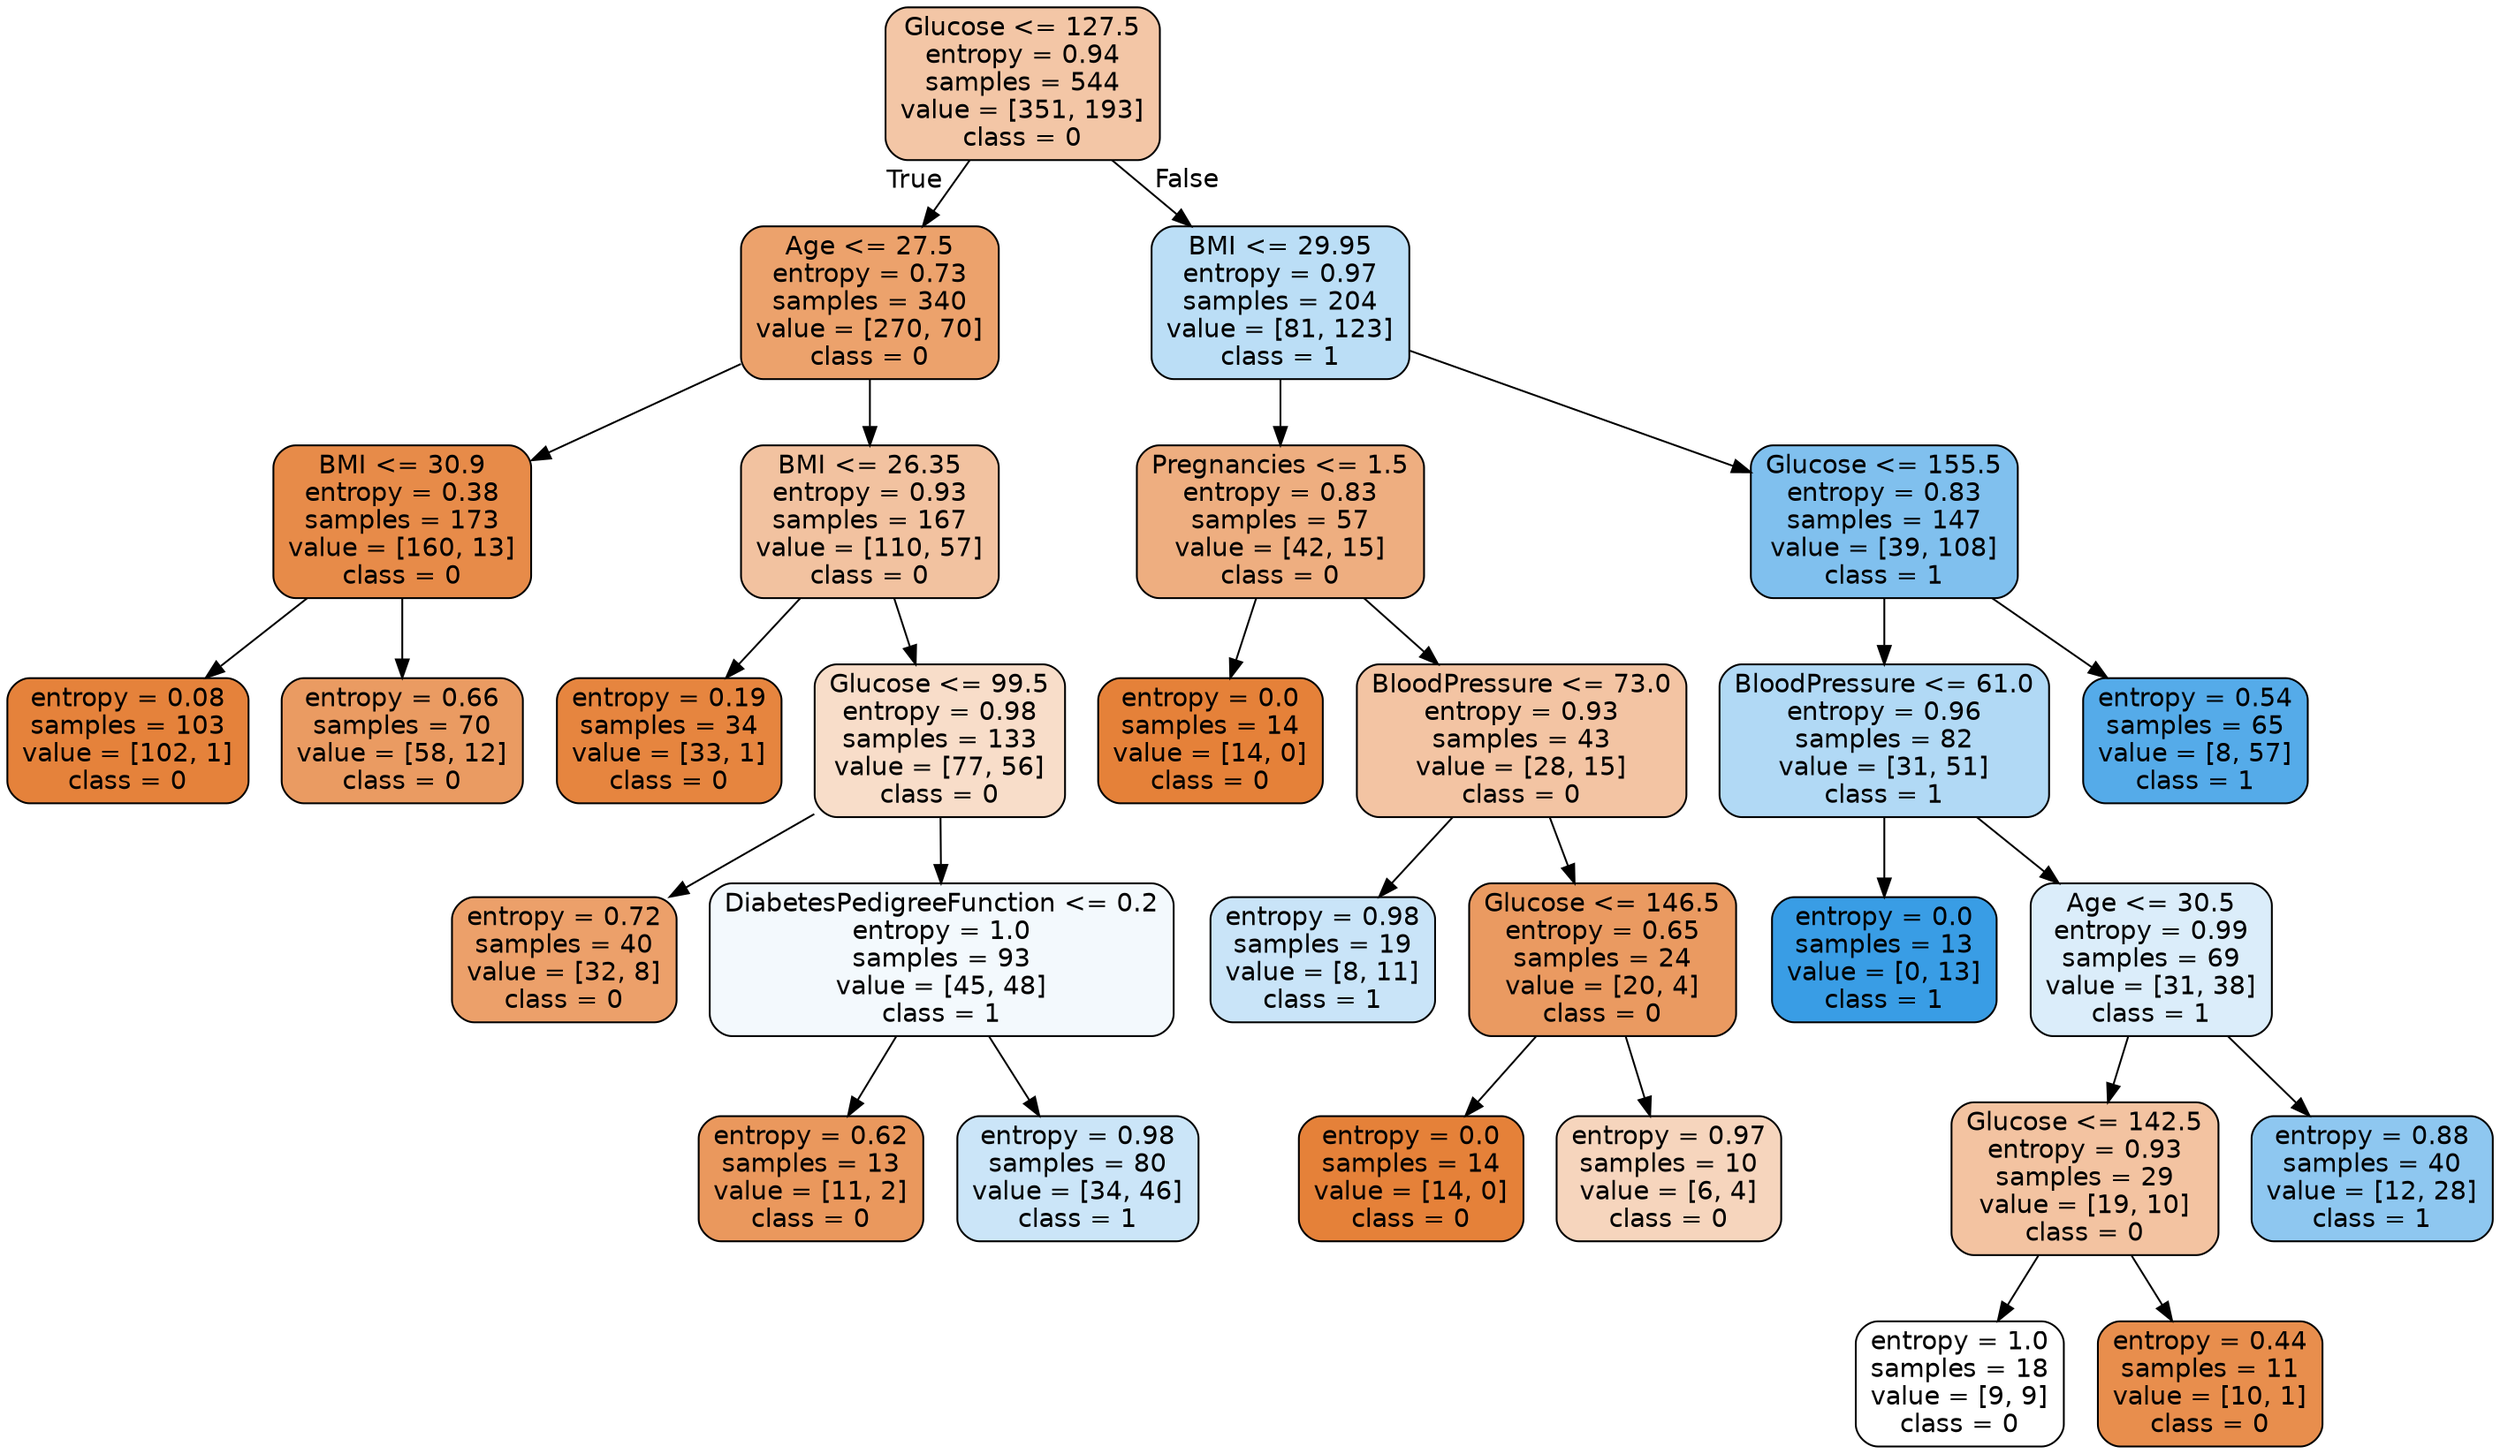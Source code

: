 digraph Tree {
node [shape=box, style="filled, rounded", color="black", fontname=helvetica] ;
edge [fontname=helvetica] ;
0 [label="Glucose <= 127.5\nentropy = 0.94\nsamples = 544\nvalue = [351, 193]\nclass = 0", fillcolor="#f3c6a6"] ;
1 [label="Age <= 27.5\nentropy = 0.73\nsamples = 340\nvalue = [270, 70]\nclass = 0", fillcolor="#eca26c"] ;
0 -> 1 [labeldistance=2.5, labelangle=45, headlabel="True"] ;
3 [label="BMI <= 30.9\nentropy = 0.38\nsamples = 173\nvalue = [160, 13]\nclass = 0", fillcolor="#e78b49"] ;
1 -> 3 ;
9 [label="entropy = 0.08\nsamples = 103\nvalue = [102, 1]\nclass = 0", fillcolor="#e5823b"] ;
3 -> 9 ;
10 [label="entropy = 0.66\nsamples = 70\nvalue = [58, 12]\nclass = 0", fillcolor="#ea9b62"] ;
3 -> 10 ;
4 [label="BMI <= 26.35\nentropy = 0.93\nsamples = 167\nvalue = [110, 57]\nclass = 0", fillcolor="#f2c2a0"] ;
1 -> 4 ;
7 [label="entropy = 0.19\nsamples = 34\nvalue = [33, 1]\nclass = 0", fillcolor="#e6853f"] ;
4 -> 7 ;
8 [label="Glucose <= 99.5\nentropy = 0.98\nsamples = 133\nvalue = [77, 56]\nclass = 0", fillcolor="#f8ddc9"] ;
4 -> 8 ;
15 [label="entropy = 0.72\nsamples = 40\nvalue = [32, 8]\nclass = 0", fillcolor="#eca06a"] ;
8 -> 15 ;
16 [label="DiabetesPedigreeFunction <= 0.2\nentropy = 1.0\nsamples = 93\nvalue = [45, 48]\nclass = 1", fillcolor="#f3f9fd"] ;
8 -> 16 ;
21 [label="entropy = 0.62\nsamples = 13\nvalue = [11, 2]\nclass = 0", fillcolor="#ea985d"] ;
16 -> 21 ;
22 [label="entropy = 0.98\nsamples = 80\nvalue = [34, 46]\nclass = 1", fillcolor="#cbe5f8"] ;
16 -> 22 ;
2 [label="BMI <= 29.95\nentropy = 0.97\nsamples = 204\nvalue = [81, 123]\nclass = 1", fillcolor="#bbdef6"] ;
0 -> 2 [labeldistance=2.5, labelangle=-45, headlabel="False"] ;
5 [label="Pregnancies <= 1.5\nentropy = 0.83\nsamples = 57\nvalue = [42, 15]\nclass = 0", fillcolor="#eeae80"] ;
2 -> 5 ;
17 [label="entropy = 0.0\nsamples = 14\nvalue = [14, 0]\nclass = 0", fillcolor="#e58139"] ;
5 -> 17 ;
18 [label="BloodPressure <= 73.0\nentropy = 0.93\nsamples = 43\nvalue = [28, 15]\nclass = 0", fillcolor="#f3c4a3"] ;
5 -> 18 ;
23 [label="entropy = 0.98\nsamples = 19\nvalue = [8, 11]\nclass = 1", fillcolor="#c9e4f8"] ;
18 -> 23 ;
24 [label="Glucose <= 146.5\nentropy = 0.65\nsamples = 24\nvalue = [20, 4]\nclass = 0", fillcolor="#ea9a61"] ;
18 -> 24 ;
25 [label="entropy = 0.0\nsamples = 14\nvalue = [14, 0]\nclass = 0", fillcolor="#e58139"] ;
24 -> 25 ;
26 [label="entropy = 0.97\nsamples = 10\nvalue = [6, 4]\nclass = 0", fillcolor="#f6d5bd"] ;
24 -> 26 ;
6 [label="Glucose <= 155.5\nentropy = 0.83\nsamples = 147\nvalue = [39, 108]\nclass = 1", fillcolor="#80c0ee"] ;
2 -> 6 ;
11 [label="BloodPressure <= 61.0\nentropy = 0.96\nsamples = 82\nvalue = [31, 51]\nclass = 1", fillcolor="#b1d9f5"] ;
6 -> 11 ;
13 [label="entropy = 0.0\nsamples = 13\nvalue = [0, 13]\nclass = 1", fillcolor="#399de5"] ;
11 -> 13 ;
14 [label="Age <= 30.5\nentropy = 0.99\nsamples = 69\nvalue = [31, 38]\nclass = 1", fillcolor="#dbedfa"] ;
11 -> 14 ;
19 [label="Glucose <= 142.5\nentropy = 0.93\nsamples = 29\nvalue = [19, 10]\nclass = 0", fillcolor="#f3c3a1"] ;
14 -> 19 ;
27 [label="entropy = 1.0\nsamples = 18\nvalue = [9, 9]\nclass = 0", fillcolor="#ffffff"] ;
19 -> 27 ;
28 [label="entropy = 0.44\nsamples = 11\nvalue = [10, 1]\nclass = 0", fillcolor="#e88e4d"] ;
19 -> 28 ;
20 [label="entropy = 0.88\nsamples = 40\nvalue = [12, 28]\nclass = 1", fillcolor="#8ec7f0"] ;
14 -> 20 ;
12 [label="entropy = 0.54\nsamples = 65\nvalue = [8, 57]\nclass = 1", fillcolor="#55abe9"] ;
6 -> 12 ;
}
